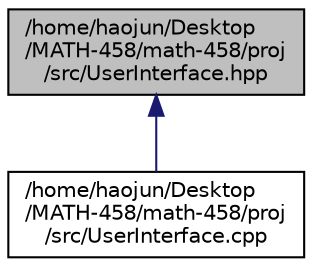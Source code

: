 digraph "/home/haojun/Desktop/MATH-458/math-458/proj/src/UserInterface.hpp"
{
  edge [fontname="Helvetica",fontsize="10",labelfontname="Helvetica",labelfontsize="10"];
  node [fontname="Helvetica",fontsize="10",shape=record];
  Node1 [label="/home/haojun/Desktop\l/MATH-458/math-458/proj\l/src/UserInterface.hpp",height=0.2,width=0.4,color="black", fillcolor="grey75", style="filled", fontcolor="black"];
  Node1 -> Node2 [dir="back",color="midnightblue",fontsize="10",style="solid",fontname="Helvetica"];
  Node2 [label="/home/haojun/Desktop\l/MATH-458/math-458/proj\l/src/UserInterface.cpp",height=0.2,width=0.4,color="black", fillcolor="white", style="filled",URL="$_user_interface_8cpp.html"];
}
